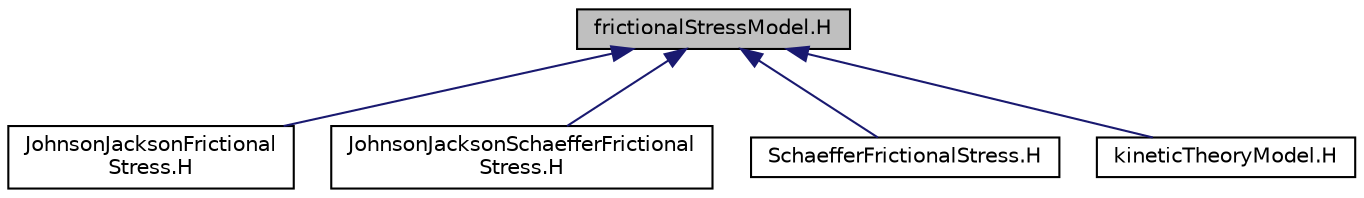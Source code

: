digraph "frictionalStressModel.H"
{
  bgcolor="transparent";
  edge [fontname="Helvetica",fontsize="10",labelfontname="Helvetica",labelfontsize="10"];
  node [fontname="Helvetica",fontsize="10",shape=record];
  Node1 [label="frictionalStressModel.H",height=0.2,width=0.4,color="black", fillcolor="grey75", style="filled", fontcolor="black"];
  Node1 -> Node2 [dir="back",color="midnightblue",fontsize="10",style="solid",fontname="Helvetica"];
  Node2 [label="JohnsonJacksonFrictional\lStress.H",height=0.2,width=0.4,color="black",URL="$a00336.html"];
  Node1 -> Node3 [dir="back",color="midnightblue",fontsize="10",style="solid",fontname="Helvetica"];
  Node3 [label="JohnsonJacksonSchaefferFrictional\lStress.H",height=0.2,width=0.4,color="black",URL="$a00342.html"];
  Node1 -> Node4 [dir="back",color="midnightblue",fontsize="10",style="solid",fontname="Helvetica"];
  Node4 [label="SchaefferFrictionalStress.H",height=0.2,width=0.4,color="black",URL="$a00510.html"];
  Node1 -> Node5 [dir="back",color="midnightblue",fontsize="10",style="solid",fontname="Helvetica"];
  Node5 [label="kineticTheoryModel.H",height=0.2,width=0.4,color="black",URL="$a00344.html"];
}
